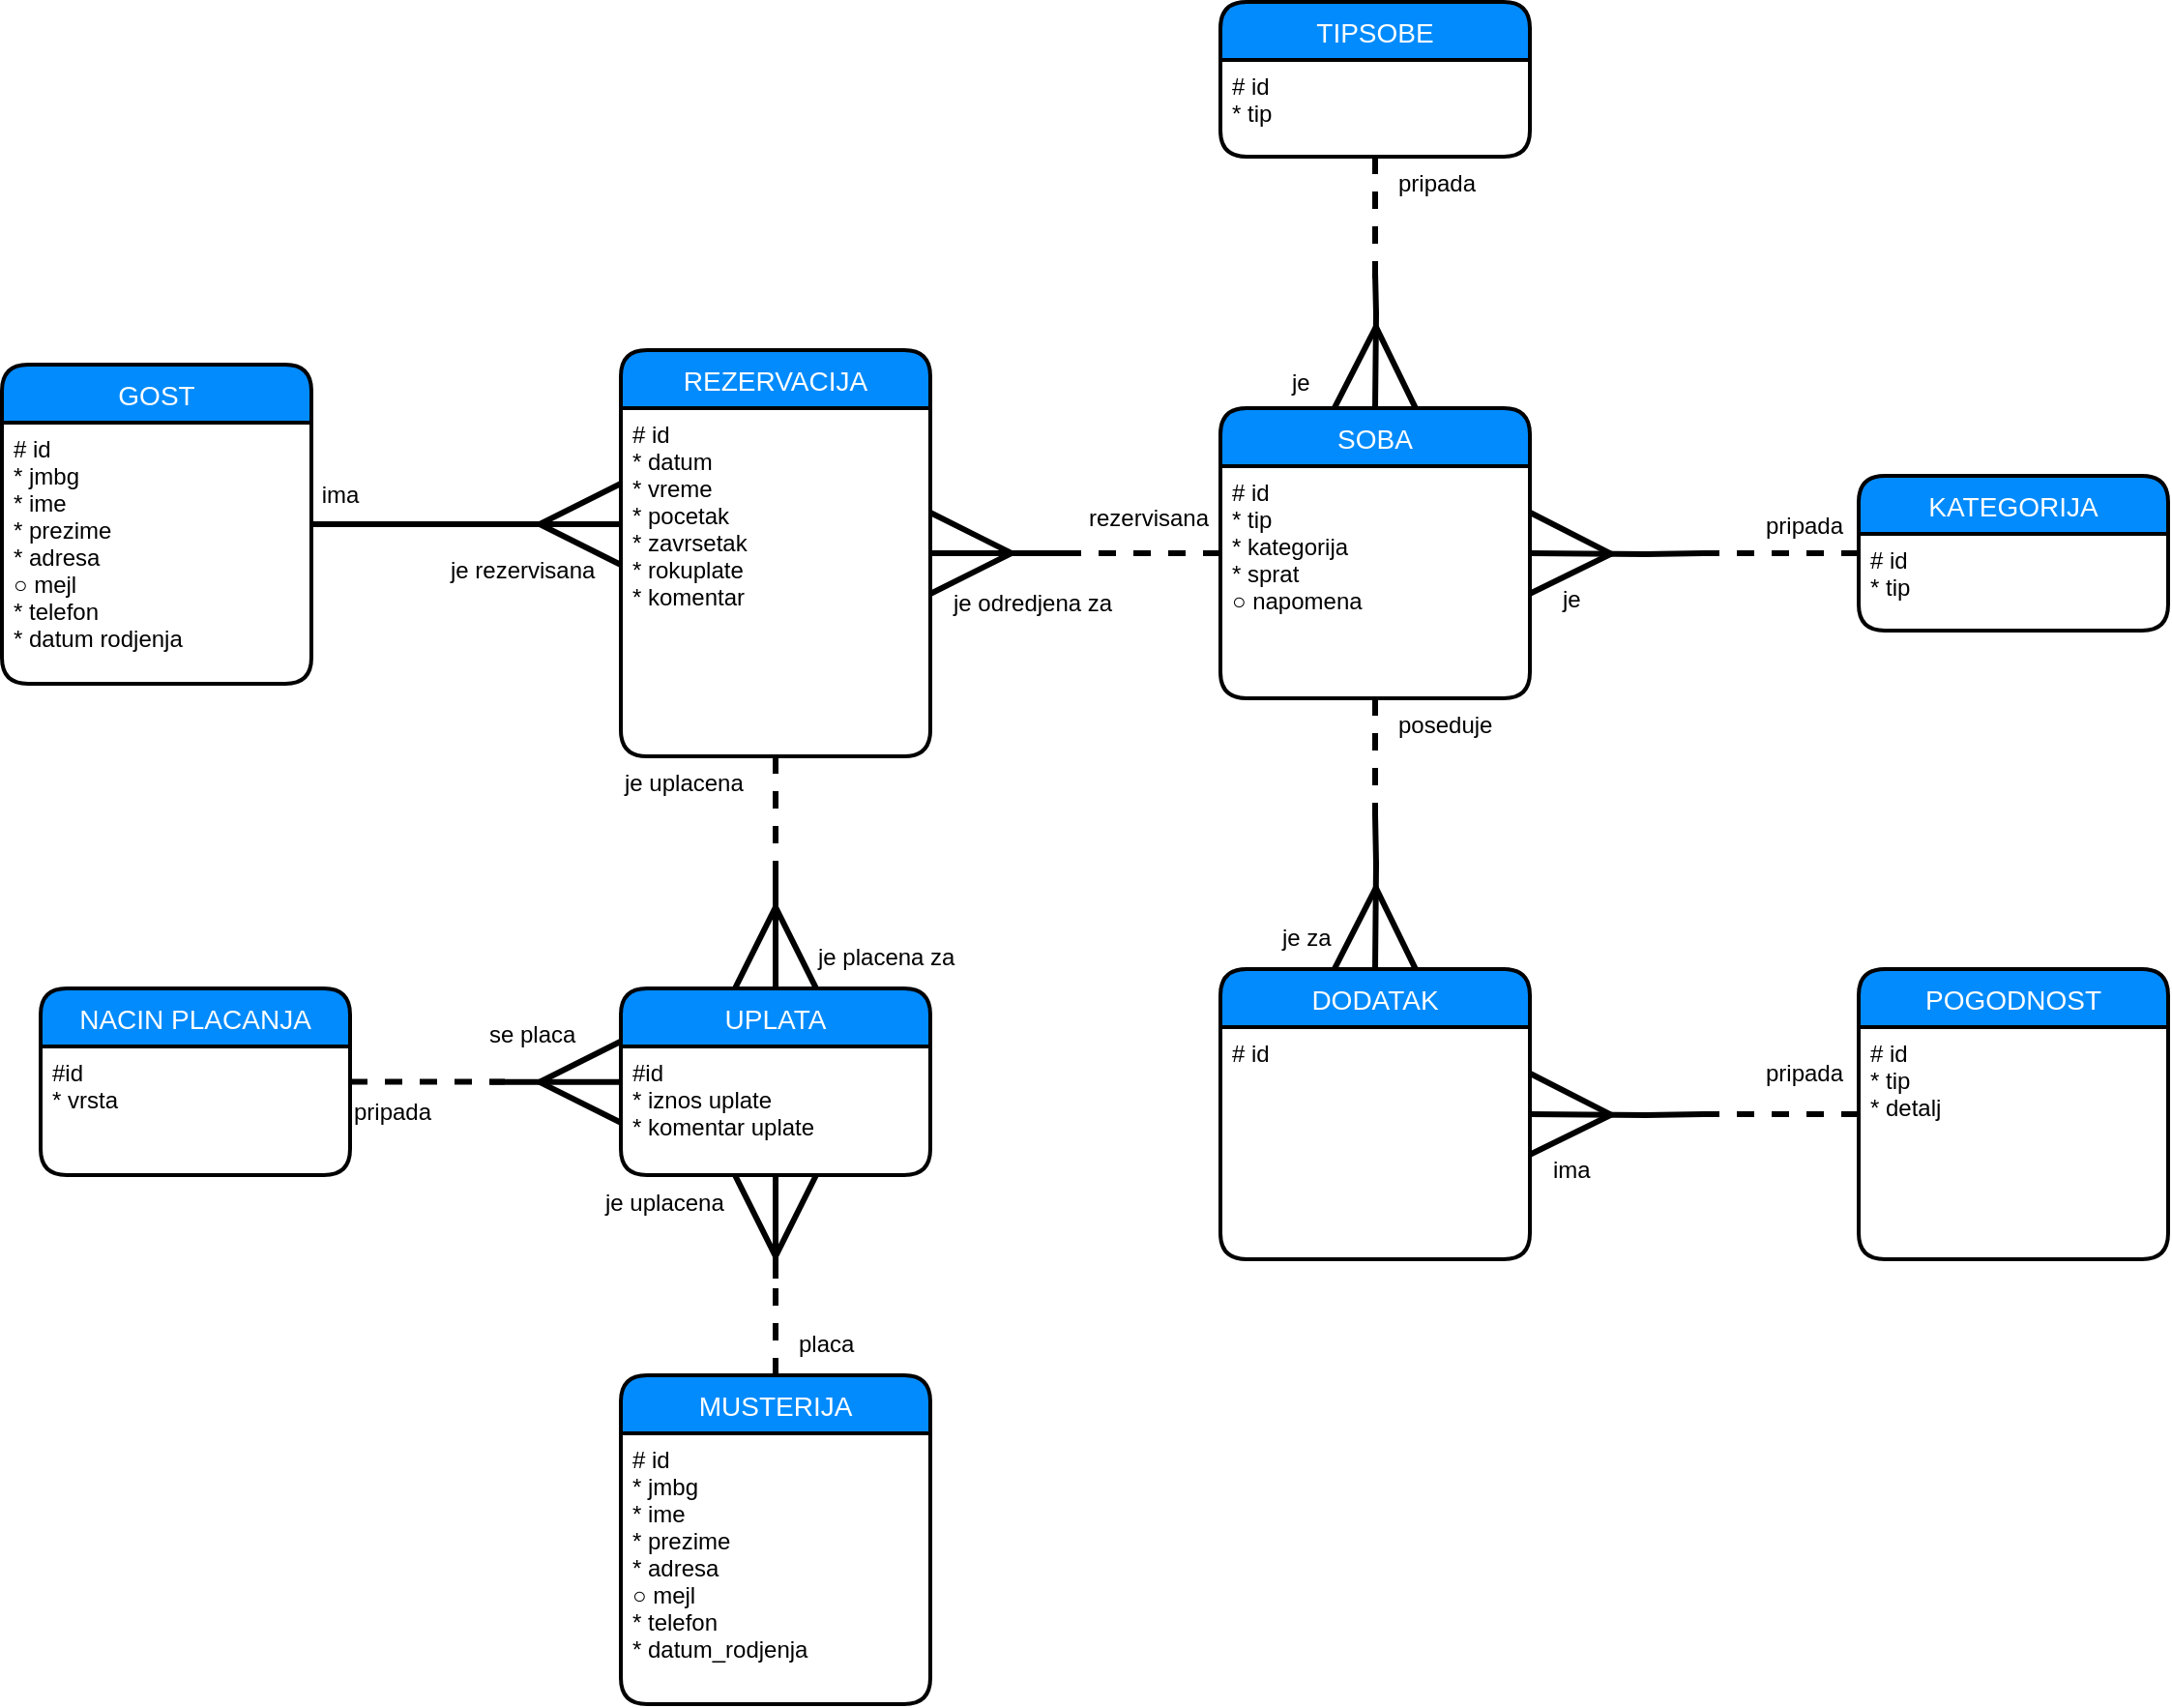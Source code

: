 <mxfile version="13.1.1" type="device"><diagram id="N1i-47K3Nv_V_qPSBVKC" name="Page-1"><mxGraphModel dx="2881" dy="2230" grid="1" gridSize="10" guides="1" tooltips="1" connect="1" arrows="1" fold="1" page="1" pageScale="1" pageWidth="850" pageHeight="1100" math="0" shadow="0"><root><mxCell id="0"/><mxCell id="1" parent="0"/><mxCell id="1yKAOsxujqE0B-REHoKv-37" style="edgeStyle=orthogonalEdgeStyle;rounded=0;orthogonalLoop=1;jettySize=auto;html=1;startSize=38;endArrow=none;endFill=0;endSize=38;strokeWidth=3;fontColor=#FFFFFF;dashed=1;" parent="1" source="1yKAOsxujqE0B-REHoKv-5" edge="1"><mxGeometry relative="1" as="geometry"><mxPoint x="170.0" y="65" as="targetPoint"/></mxGeometry></mxCell><mxCell id="1yKAOsxujqE0B-REHoKv-5" value="SOBA" style="swimlane;childLayout=stackLayout;horizontal=1;startSize=30;horizontalStack=0;rounded=1;fontSize=14;fontStyle=0;strokeWidth=2;resizeParent=0;resizeLast=1;shadow=0;dashed=0;align=center;fillColor=#028BFD;fontColor=#FFFFFF;" parent="1" vertex="1"><mxGeometry x="250" y="-10" width="160" height="150" as="geometry"/></mxCell><mxCell id="1yKAOsxujqE0B-REHoKv-6" value="# id&#xA;* tip&#xA;* kategorija&#xA;* sprat&#xA;○ napomena&#xA;" style="align=left;strokeColor=none;fillColor=none;spacingLeft=4;fontSize=12;verticalAlign=top;resizable=0;rotatable=0;part=1;" parent="1yKAOsxujqE0B-REHoKv-5" vertex="1"><mxGeometry y="30" width="160" height="120" as="geometry"/></mxCell><mxCell id="1yKAOsxujqE0B-REHoKv-7" value="TIPSOBE" style="swimlane;childLayout=stackLayout;horizontal=1;startSize=30;horizontalStack=0;rounded=1;fontSize=14;fontStyle=0;strokeWidth=2;resizeParent=0;resizeLast=1;shadow=0;dashed=0;align=center;fillColor=#028BFD;fontColor=#FFFFFF;" parent="1" vertex="1"><mxGeometry x="250" y="-220" width="160" height="80" as="geometry"/></mxCell><mxCell id="1yKAOsxujqE0B-REHoKv-8" value="# id&#xA;* tip&#xA;" style="align=left;strokeColor=none;fillColor=none;spacingLeft=4;fontSize=12;verticalAlign=top;resizable=0;rotatable=0;part=1;" parent="1yKAOsxujqE0B-REHoKv-7" vertex="1"><mxGeometry y="30" width="160" height="50" as="geometry"/></mxCell><mxCell id="1yKAOsxujqE0B-REHoKv-30" style="edgeStyle=orthogonalEdgeStyle;rounded=0;orthogonalLoop=1;jettySize=auto;html=1;entryX=0.5;entryY=0;entryDx=0;entryDy=0;startSize=38;endArrow=ERmany;endFill=0;endSize=38;strokeWidth=3;fontColor=#FFFFFF;" parent="1" target="1yKAOsxujqE0B-REHoKv-5" edge="1"><mxGeometry relative="1" as="geometry"><mxPoint x="330" y="-80" as="sourcePoint"/></mxGeometry></mxCell><mxCell id="1yKAOsxujqE0B-REHoKv-31" style="edgeStyle=orthogonalEdgeStyle;rounded=0;orthogonalLoop=1;jettySize=auto;html=1;startSize=38;endArrow=none;endFill=0;endSize=38;strokeWidth=3;fontColor=#FFFFFF;dashed=1;" parent="1" source="1yKAOsxujqE0B-REHoKv-8" edge="1"><mxGeometry relative="1" as="geometry"><mxPoint x="330" y="-70" as="targetPoint"/></mxGeometry></mxCell><mxCell id="1yKAOsxujqE0B-REHoKv-34" style="edgeStyle=orthogonalEdgeStyle;rounded=0;orthogonalLoop=1;jettySize=auto;html=1;entryX=1;entryY=0.5;entryDx=0;entryDy=0;startSize=38;endArrow=ERmany;endFill=0;endSize=38;strokeWidth=3;fontColor=#FFFFFF;" parent="1" target="1yKAOsxujqE0B-REHoKv-5" edge="1"><mxGeometry relative="1" as="geometry"><mxPoint x="500" y="65" as="sourcePoint"/></mxGeometry></mxCell><mxCell id="1yKAOsxujqE0B-REHoKv-35" style="edgeStyle=orthogonalEdgeStyle;rounded=0;orthogonalLoop=1;jettySize=auto;html=1;startSize=38;endArrow=none;endFill=0;endSize=38;strokeWidth=3;fontColor=#FFFFFF;dashed=1;" parent="1" source="1yKAOsxujqE0B-REHoKv-11" edge="1"><mxGeometry relative="1" as="geometry"><mxPoint x="500" y="65" as="targetPoint"/></mxGeometry></mxCell><mxCell id="1yKAOsxujqE0B-REHoKv-11" value="KATEGORIJA" style="swimlane;childLayout=stackLayout;horizontal=1;startSize=30;horizontalStack=0;rounded=1;fontSize=14;fontStyle=0;strokeWidth=2;resizeParent=0;resizeLast=1;shadow=0;dashed=0;align=center;fillColor=#028BFD;fontColor=#FFFFFF;" parent="1" vertex="1"><mxGeometry x="580" y="25" width="160" height="80" as="geometry"/></mxCell><mxCell id="1yKAOsxujqE0B-REHoKv-12" value="# id&#xA;* tip&#xA;" style="align=left;strokeColor=none;fillColor=none;spacingLeft=4;fontSize=12;verticalAlign=top;resizable=0;rotatable=0;part=1;" parent="1yKAOsxujqE0B-REHoKv-11" vertex="1"><mxGeometry y="30" width="160" height="50" as="geometry"/></mxCell><mxCell id="1yKAOsxujqE0B-REHoKv-36" style="edgeStyle=orthogonalEdgeStyle;rounded=0;orthogonalLoop=1;jettySize=auto;html=1;startSize=38;endArrow=none;endFill=0;endSize=38;strokeWidth=3;fontColor=#FFFFFF;startArrow=ERmany;startFill=0;" parent="1" source="1yKAOsxujqE0B-REHoKv-16" edge="1"><mxGeometry relative="1" as="geometry"><mxPoint x="170" y="65" as="targetPoint"/></mxGeometry></mxCell><mxCell id="1yKAOsxujqE0B-REHoKv-42" style="edgeStyle=orthogonalEdgeStyle;rounded=0;orthogonalLoop=1;jettySize=auto;html=1;startArrow=ERmany;startFill=0;startSize=38;endArrow=none;endFill=0;endSize=38;strokeWidth=3;fontColor=#FFFFFF;exitX=0.5;exitY=0;exitDx=0;exitDy=0;" parent="1" edge="1" source="stMQd1ZbPbFEkxC-ro5W-1"><mxGeometry relative="1" as="geometry"><mxPoint x="20" y="230" as="targetPoint"/><mxPoint x="20" y="230" as="sourcePoint"/></mxGeometry></mxCell><mxCell id="1yKAOsxujqE0B-REHoKv-22" value="DODATAK" style="swimlane;childLayout=stackLayout;horizontal=1;startSize=30;horizontalStack=0;rounded=1;fontSize=14;fontStyle=0;strokeWidth=2;resizeParent=0;resizeLast=1;shadow=0;dashed=0;align=center;fillColor=#028BFD;fontColor=#FFFFFF;" parent="1" vertex="1"><mxGeometry x="250" y="280" width="160" height="150" as="geometry"/></mxCell><mxCell id="1yKAOsxujqE0B-REHoKv-23" value="# id" style="align=left;strokeColor=none;fillColor=none;spacingLeft=4;fontSize=12;verticalAlign=top;resizable=0;rotatable=0;part=1;" parent="1yKAOsxujqE0B-REHoKv-22" vertex="1"><mxGeometry y="30" width="160" height="120" as="geometry"/></mxCell><mxCell id="1yKAOsxujqE0B-REHoKv-44" style="edgeStyle=orthogonalEdgeStyle;rounded=0;orthogonalLoop=1;jettySize=auto;html=1;entryX=0.5;entryY=0;entryDx=0;entryDy=0;startArrow=none;startFill=0;startSize=38;endArrow=ERmany;endFill=0;endSize=38;strokeWidth=3;fontColor=#FFFFFF;" parent="1" target="1yKAOsxujqE0B-REHoKv-22" edge="1"><mxGeometry relative="1" as="geometry"><mxPoint x="330" y="200" as="sourcePoint"/></mxGeometry></mxCell><mxCell id="1yKAOsxujqE0B-REHoKv-45" style="edgeStyle=orthogonalEdgeStyle;rounded=0;orthogonalLoop=1;jettySize=auto;html=1;startArrow=none;startFill=0;startSize=38;endArrow=none;endFill=0;endSize=38;strokeWidth=3;fontColor=#FFFFFF;dashed=1;" parent="1" source="1yKAOsxujqE0B-REHoKv-6" edge="1"><mxGeometry relative="1" as="geometry"><mxPoint x="330" y="200" as="targetPoint"/></mxGeometry></mxCell><mxCell id="1yKAOsxujqE0B-REHoKv-58" style="edgeStyle=orthogonalEdgeStyle;rounded=0;orthogonalLoop=1;jettySize=auto;html=1;entryX=1;entryY=0.375;entryDx=0;entryDy=0;entryPerimeter=0;startArrow=none;startFill=0;startSize=38;endArrow=ERmany;endFill=0;endSize=38;strokeWidth=3;fontColor=#FFFFFF;" parent="1" target="1yKAOsxujqE0B-REHoKv-23" edge="1"><mxGeometry relative="1" as="geometry"><mxPoint x="500" y="355" as="sourcePoint"/></mxGeometry></mxCell><mxCell id="1yKAOsxujqE0B-REHoKv-59" style="edgeStyle=orthogonalEdgeStyle;rounded=0;orthogonalLoop=1;jettySize=auto;html=1;startArrow=none;startFill=0;startSize=38;endArrow=none;endFill=0;endSize=38;strokeWidth=3;fontColor=#FFFFFF;dashed=1;" parent="1" source="1yKAOsxujqE0B-REHoKv-50" edge="1"><mxGeometry relative="1" as="geometry"><mxPoint x="500" y="355" as="targetPoint"/></mxGeometry></mxCell><mxCell id="1yKAOsxujqE0B-REHoKv-50" value="POGODNOST" style="swimlane;childLayout=stackLayout;horizontal=1;startSize=30;horizontalStack=0;rounded=1;fontSize=14;fontStyle=0;strokeWidth=2;resizeParent=0;resizeLast=1;shadow=0;dashed=0;align=center;fillColor=#028BFD;fontColor=#FFFFFF;" parent="1" vertex="1"><mxGeometry x="580" y="280" width="160" height="150" as="geometry"/></mxCell><mxCell id="1yKAOsxujqE0B-REHoKv-51" value="# id&#xA;* tip&#xA;* detalj&#xA;&#xA;" style="align=left;strokeColor=none;fillColor=none;spacingLeft=4;fontSize=12;verticalAlign=top;resizable=0;rotatable=0;part=1;" parent="1yKAOsxujqE0B-REHoKv-50" vertex="1"><mxGeometry y="30" width="160" height="120" as="geometry"/></mxCell><mxCell id="1yKAOsxujqE0B-REHoKv-65" value="&lt;font color=&quot;#00000000&quot;&gt;ima&lt;/font&gt;" style="text;html=1;strokeColor=none;fillColor=none;align=center;verticalAlign=middle;whiteSpace=wrap;rounded=0;fontColor=#FFFFFF;" parent="1" vertex="1"><mxGeometry x="-220" y="25" width="30" height="20" as="geometry"/></mxCell><mxCell id="1yKAOsxujqE0B-REHoKv-66" value="&lt;font color=&quot;#00000000&quot;&gt;je rezervisana&lt;br&gt;&lt;/font&gt;" style="text;whiteSpace=wrap;html=1;fontColor=#FFFFFF;" parent="1" vertex="1"><mxGeometry x="-150" y="60" width="80" height="30" as="geometry"/></mxCell><mxCell id="1yKAOsxujqE0B-REHoKv-69" value="&lt;font color=&quot;#00000000&quot;&gt;je uplacena&lt;br&gt;&lt;/font&gt;" style="text;whiteSpace=wrap;html=1;fontColor=#FFFFFF;" parent="1" vertex="1"><mxGeometry x="-60" y="170" width="90" height="30" as="geometry"/></mxCell><mxCell id="1yKAOsxujqE0B-REHoKv-71" value="&lt;font color=&quot;#00000000&quot;&gt;rezervisana&lt;/font&gt;" style="text;whiteSpace=wrap;html=1;fontColor=#FFFFFF;" parent="1" vertex="1"><mxGeometry x="180" y="33" width="70" height="27" as="geometry"/></mxCell><mxCell id="1yKAOsxujqE0B-REHoKv-72" value="&lt;font color=&quot;#00000000&quot;&gt;je odredjena za&lt;br&gt;&lt;/font&gt;" style="text;whiteSpace=wrap;html=1;fontColor=#FFFFFF;" parent="1" vertex="1"><mxGeometry x="110" y="76.5" width="90" height="27" as="geometry"/></mxCell><mxCell id="1yKAOsxujqE0B-REHoKv-73" value="&lt;font color=&quot;#00000000&quot;&gt;poseduje&lt;/font&gt;" style="text;whiteSpace=wrap;html=1;fontColor=#FFFFFF;" parent="1" vertex="1"><mxGeometry x="340" y="140" width="70" height="27" as="geometry"/></mxCell><mxCell id="1yKAOsxujqE0B-REHoKv-76" value="&lt;font color=&quot;#00000000&quot;&gt;je za&lt;br&gt;&lt;/font&gt;" style="text;whiteSpace=wrap;html=1;fontColor=#FFFFFF;" parent="1" vertex="1"><mxGeometry x="280" y="250" width="30" height="27" as="geometry"/></mxCell><mxCell id="1yKAOsxujqE0B-REHoKv-77" value="&lt;font color=&quot;#00000000&quot;&gt;ima&lt;/font&gt;" style="text;whiteSpace=wrap;html=1;fontColor=#FFFFFF;" parent="1" vertex="1"><mxGeometry x="420" y="370" width="40" height="27" as="geometry"/></mxCell><mxCell id="1yKAOsxujqE0B-REHoKv-78" value="&lt;font color=&quot;#00000000&quot;&gt;pripada&lt;/font&gt;" style="text;whiteSpace=wrap;html=1;fontColor=#FFFFFF;" parent="1" vertex="1"><mxGeometry x="530" y="320" width="40" height="27" as="geometry"/></mxCell><mxCell id="1yKAOsxujqE0B-REHoKv-79" value="&lt;font color=&quot;#00000000&quot;&gt;pripada&lt;/font&gt;" style="text;whiteSpace=wrap;html=1;fontColor=#FFFFFF;" parent="1" vertex="1"><mxGeometry x="530" y="36.5" width="50" height="27" as="geometry"/></mxCell><mxCell id="1yKAOsxujqE0B-REHoKv-80" value="&lt;font color=&quot;#00000000&quot;&gt;je&lt;/font&gt;" style="text;whiteSpace=wrap;html=1;fontColor=#FFFFFF;" parent="1" vertex="1"><mxGeometry x="425" y="75" width="50" height="27" as="geometry"/></mxCell><mxCell id="1yKAOsxujqE0B-REHoKv-81" value="&lt;font color=&quot;#00000000&quot;&gt;je&lt;/font&gt;" style="text;whiteSpace=wrap;html=1;fontColor=#FFFFFF;" parent="1" vertex="1"><mxGeometry x="285" y="-37" width="20" height="27" as="geometry"/></mxCell><mxCell id="1yKAOsxujqE0B-REHoKv-82" value="&lt;font color=&quot;#00000000&quot;&gt;pripada&lt;/font&gt;" style="text;whiteSpace=wrap;html=1;fontColor=#FFFFFF;" parent="1" vertex="1"><mxGeometry x="340" y="-140" width="80" height="27" as="geometry"/></mxCell><mxCell id="1yKAOsxujqE0B-REHoKv-16" value="REZERVACIJA" style="swimlane;childLayout=stackLayout;horizontal=1;startSize=30;horizontalStack=0;rounded=1;fontSize=14;fontStyle=0;strokeWidth=2;resizeParent=0;resizeLast=1;shadow=0;dashed=0;align=center;fillColor=#028BFD;fontColor=#FFFFFF;" parent="1" vertex="1"><mxGeometry x="-60" y="-40" width="160" height="210" as="geometry"/></mxCell><mxCell id="1yKAOsxujqE0B-REHoKv-17" value="# id&#xA;* datum&#xA;* vreme&#xA;* pocetak&#xA;* zavrsetak&#xA;* rokuplate&#xA;* komentar&#xA;&#xA;" style="align=left;strokeColor=none;fillColor=none;spacingLeft=4;fontSize=12;verticalAlign=top;resizable=0;rotatable=0;part=1;" parent="1yKAOsxujqE0B-REHoKv-16" vertex="1"><mxGeometry y="30" width="160" height="180" as="geometry"/></mxCell><mxCell id="dCE8BZ0g_W73L0imwShd-1" style="edgeStyle=orthogonalEdgeStyle;rounded=0;orthogonalLoop=1;jettySize=auto;html=1;strokeWidth=3;endSize=38;startSize=38;endArrow=ERmany;endFill=0;" parent="1" source="1yKAOsxujqE0B-REHoKv-1" edge="1"><mxGeometry relative="1" as="geometry"><mxPoint x="-60" y="50" as="targetPoint"/></mxGeometry></mxCell><mxCell id="1yKAOsxujqE0B-REHoKv-1" value="GOST" style="swimlane;childLayout=stackLayout;horizontal=1;startSize=30;horizontalStack=0;rounded=1;fontSize=14;fontStyle=0;strokeWidth=2;resizeParent=0;resizeLast=1;shadow=0;dashed=0;align=center;fillColor=#028BFD;fontColor=#FFFFFF;" parent="1" vertex="1"><mxGeometry x="-380" y="-32.5" width="160" height="165" as="geometry"/></mxCell><mxCell id="1yKAOsxujqE0B-REHoKv-2" value="# id&#xA;* jmbg&#xA;* ime&#xA;* prezime&#xA;* adresa&#xA;○ mejl&#xA;* telefon&#xA;* datum rodjenja&#xA;" style="align=left;strokeColor=none;fillColor=none;spacingLeft=4;fontSize=12;verticalAlign=top;resizable=0;rotatable=0;part=1;" parent="1yKAOsxujqE0B-REHoKv-1" vertex="1"><mxGeometry y="30" width="160" height="135" as="geometry"/></mxCell><mxCell id="stMQd1ZbPbFEkxC-ro5W-3" style="edgeStyle=orthogonalEdgeStyle;rounded=0;orthogonalLoop=1;jettySize=auto;html=1;entryX=0.5;entryY=1;entryDx=0;entryDy=0;startArrow=none;startFill=0;endArrow=ERmany;endFill=0;strokeWidth=3;endSize=38;startSize=38;" edge="1" parent="1" target="stMQd1ZbPbFEkxC-ro5W-2"><mxGeometry relative="1" as="geometry"><mxPoint x="20" y="440" as="sourcePoint"/></mxGeometry></mxCell><mxCell id="stMQd1ZbPbFEkxC-ro5W-19" style="edgeStyle=orthogonalEdgeStyle;rounded=0;orthogonalLoop=1;jettySize=auto;html=1;dashed=1;startArrow=none;startFill=0;startSize=38;endArrow=none;endFill=0;endSize=38;strokeWidth=3;" edge="1" parent="1" source="1yKAOsxujqE0B-REHoKv-18"><mxGeometry relative="1" as="geometry"><mxPoint x="20" y="440" as="targetPoint"/></mxGeometry></mxCell><mxCell id="1yKAOsxujqE0B-REHoKv-18" value="MUSTERIJA" style="swimlane;childLayout=stackLayout;horizontal=1;startSize=30;horizontalStack=0;rounded=1;fontSize=14;fontStyle=0;strokeWidth=2;resizeParent=0;resizeLast=1;shadow=0;dashed=0;align=center;fillColor=#028BFD;fontColor=#FFFFFF;" parent="1" vertex="1"><mxGeometry x="-60" y="490" width="160" height="170" as="geometry"/></mxCell><mxCell id="1yKAOsxujqE0B-REHoKv-19" value="# id&#xA;* jmbg&#xA;* ime&#xA;* prezime&#xA;* adresa&#xA;○ mejl&#xA;* telefon&#xA;* datum_rodjenja" style="align=left;strokeColor=none;fillColor=none;spacingLeft=4;fontSize=12;verticalAlign=top;resizable=0;rotatable=0;part=1;" parent="1yKAOsxujqE0B-REHoKv-18" vertex="1"><mxGeometry y="30" width="160" height="140" as="geometry"/></mxCell><mxCell id="stMQd1ZbPbFEkxC-ro5W-1" value="UPLATA" style="swimlane;childLayout=stackLayout;horizontal=1;startSize=30;horizontalStack=0;rounded=1;fontSize=14;fontStyle=0;strokeWidth=2;resizeParent=0;resizeLast=1;shadow=0;dashed=0;align=center;fillColor=#028BFD;fontColor=#FFFFFF;" vertex="1" parent="1"><mxGeometry x="-60" y="290" width="160" height="96.5" as="geometry"/></mxCell><mxCell id="stMQd1ZbPbFEkxC-ro5W-2" value="#id&#xA;* iznos uplate&#xA;* komentar uplate" style="align=left;strokeColor=none;fillColor=none;spacingLeft=4;fontSize=12;verticalAlign=top;resizable=0;rotatable=0;part=1;" vertex="1" parent="stMQd1ZbPbFEkxC-ro5W-1"><mxGeometry y="30" width="160" height="66.5" as="geometry"/></mxCell><mxCell id="stMQd1ZbPbFEkxC-ro5W-10" style="edgeStyle=orthogonalEdgeStyle;rounded=0;orthogonalLoop=1;jettySize=auto;html=1;entryX=0;entryY=0.5;entryDx=0;entryDy=0;startArrow=none;startFill=0;startSize=38;endArrow=ERmany;endFill=0;endSize=38;strokeWidth=3;exitX=0.802;exitY=-0.053;exitDx=0;exitDy=0;exitPerimeter=0;" edge="1" parent="1" source="stMQd1ZbPbFEkxC-ro5W-12" target="stMQd1ZbPbFEkxC-ro5W-1"><mxGeometry relative="1" as="geometry"/></mxCell><mxCell id="stMQd1ZbPbFEkxC-ro5W-20" style="edgeStyle=orthogonalEdgeStyle;rounded=0;orthogonalLoop=1;jettySize=auto;html=1;dashed=1;startArrow=none;startFill=0;startSize=38;endArrow=none;endFill=0;endSize=38;strokeWidth=3;" edge="1" parent="1" source="stMQd1ZbPbFEkxC-ro5W-8"><mxGeometry relative="1" as="geometry"><mxPoint x="-120" y="338.25" as="targetPoint"/></mxGeometry></mxCell><mxCell id="stMQd1ZbPbFEkxC-ro5W-8" value="NACIN PLACANJA" style="swimlane;childLayout=stackLayout;horizontal=1;startSize=30;horizontalStack=0;rounded=1;fontSize=14;fontStyle=0;strokeWidth=2;resizeParent=0;resizeLast=1;shadow=0;dashed=0;align=center;fillColor=#028BFD;fontColor=#FFFFFF;" vertex="1" parent="1"><mxGeometry x="-360" y="290" width="160" height="96.5" as="geometry"/></mxCell><mxCell id="stMQd1ZbPbFEkxC-ro5W-9" value="#id&#xA;* vrsta" style="align=left;strokeColor=none;fillColor=none;spacingLeft=4;fontSize=12;verticalAlign=top;resizable=0;rotatable=0;part=1;" vertex="1" parent="stMQd1ZbPbFEkxC-ro5W-8"><mxGeometry y="30" width="160" height="66.5" as="geometry"/></mxCell><mxCell id="stMQd1ZbPbFEkxC-ro5W-11" value="&lt;font color=&quot;#00000000&quot;&gt;je placena za&lt;br&gt;&lt;/font&gt;" style="text;whiteSpace=wrap;html=1;fontColor=#FFFFFF;" vertex="1" parent="1"><mxGeometry x="40" y="260" width="90" height="30" as="geometry"/></mxCell><mxCell id="stMQd1ZbPbFEkxC-ro5W-12" value="&lt;font color=&quot;#00000000&quot;&gt;pripada&lt;/font&gt;" style="text;whiteSpace=wrap;html=1;fontColor=#FFFFFF;" vertex="1" parent="1"><mxGeometry x="-200" y="340" width="90" height="30" as="geometry"/></mxCell><mxCell id="stMQd1ZbPbFEkxC-ro5W-13" value="&lt;font color=&quot;#00000000&quot;&gt;se placa&lt;br&gt;&lt;/font&gt;" style="text;whiteSpace=wrap;html=1;fontColor=#FFFFFF;" vertex="1" parent="1"><mxGeometry x="-130" y="300" width="90" height="30" as="geometry"/></mxCell><mxCell id="stMQd1ZbPbFEkxC-ro5W-14" value="&lt;font color=&quot;#00000000&quot;&gt;placa&lt;br&gt;&lt;/font&gt;" style="text;whiteSpace=wrap;html=1;fontColor=#FFFFFF;" vertex="1" parent="1"><mxGeometry x="30" y="460" width="90" height="30" as="geometry"/></mxCell><mxCell id="stMQd1ZbPbFEkxC-ro5W-15" value="&lt;font color=&quot;#00000000&quot;&gt;je uplacena&lt;br&gt;&lt;/font&gt;" style="text;whiteSpace=wrap;html=1;fontColor=#FFFFFF;" vertex="1" parent="1"><mxGeometry x="-70" y="386.5" width="90" height="30" as="geometry"/></mxCell><mxCell id="stMQd1ZbPbFEkxC-ro5W-21" style="edgeStyle=orthogonalEdgeStyle;rounded=0;orthogonalLoop=1;jettySize=auto;html=1;dashed=1;startArrow=none;startFill=0;startSize=38;endArrow=none;endFill=0;endSize=38;strokeWidth=3;" edge="1" parent="1" source="1yKAOsxujqE0B-REHoKv-17"><mxGeometry relative="1" as="geometry"><mxPoint x="20" y="230" as="targetPoint"/></mxGeometry></mxCell></root></mxGraphModel></diagram></mxfile>